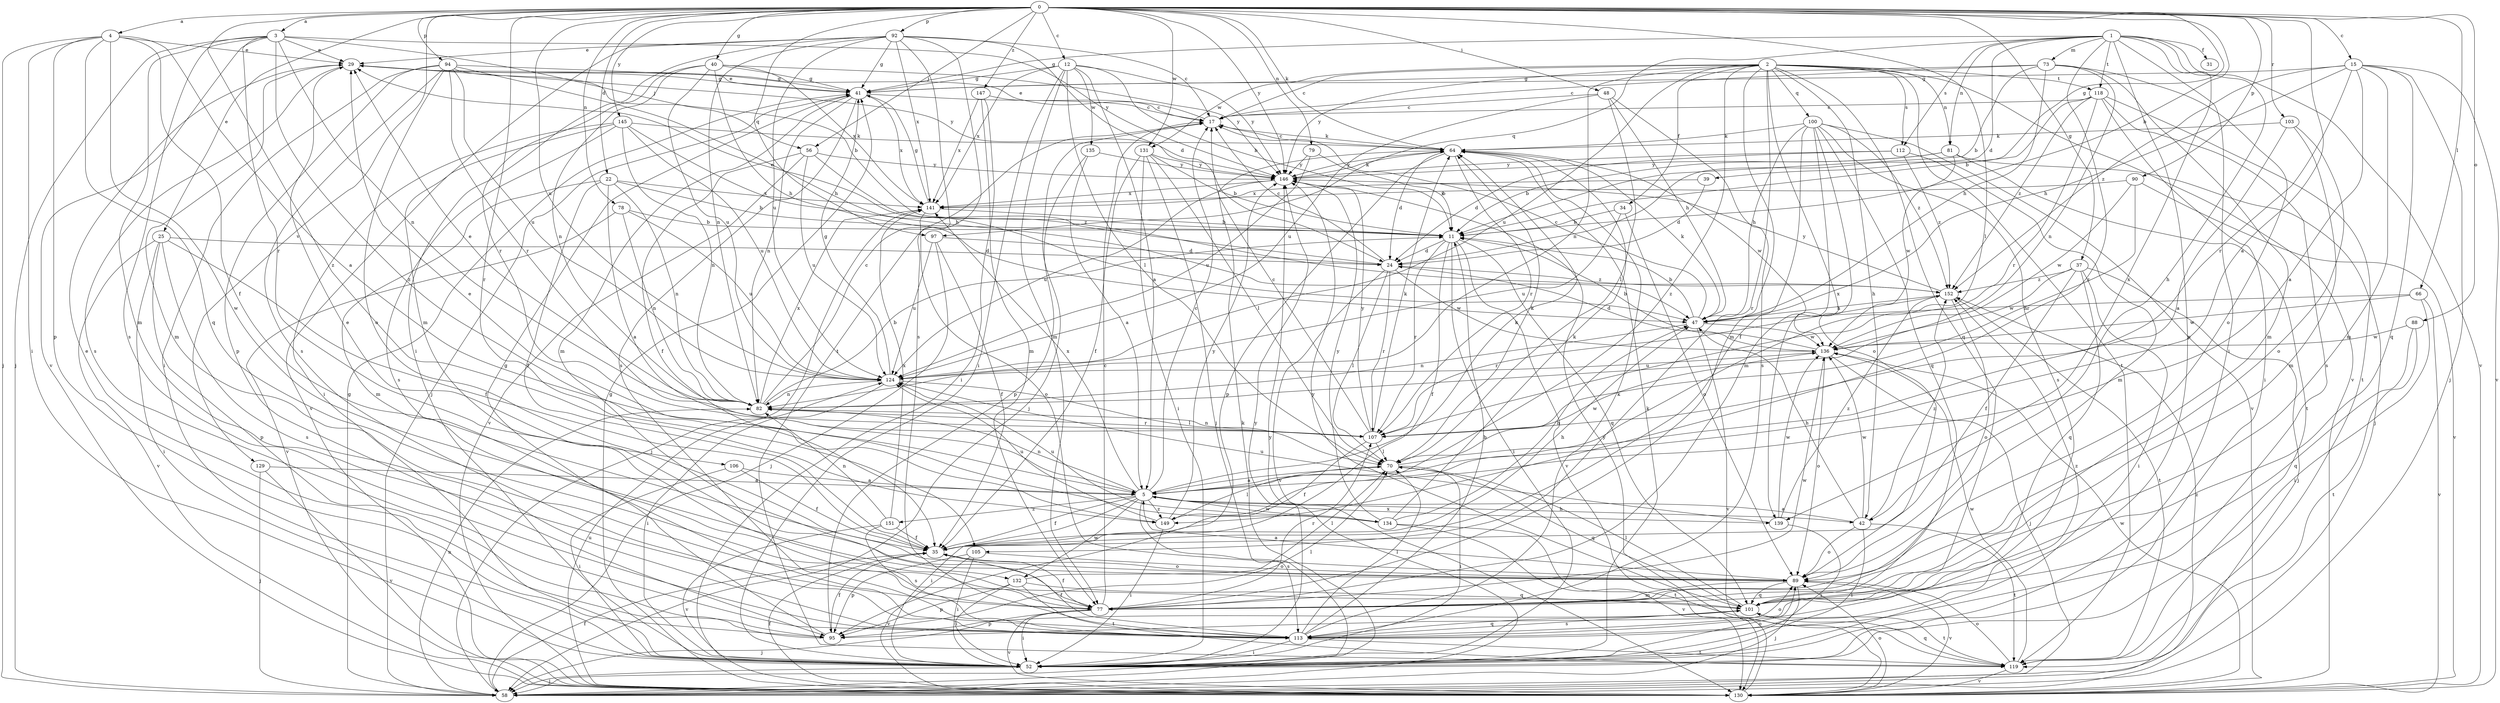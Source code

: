 strict digraph  {
0;
1;
2;
3;
4;
5;
11;
12;
15;
17;
22;
24;
25;
29;
31;
34;
35;
37;
39;
40;
41;
42;
47;
48;
52;
56;
58;
64;
66;
70;
73;
77;
78;
79;
81;
82;
88;
89;
90;
92;
94;
95;
97;
100;
101;
103;
105;
106;
107;
112;
113;
118;
119;
124;
129;
130;
131;
132;
134;
135;
136;
139;
141;
145;
146;
147;
149;
151;
152;
0 -> 3  [label=a];
0 -> 4  [label=a];
0 -> 5  [label=a];
0 -> 11  [label=b];
0 -> 12  [label=c];
0 -> 15  [label=c];
0 -> 22  [label=d];
0 -> 25  [label=e];
0 -> 37  [label=g];
0 -> 39  [label=g];
0 -> 40  [label=g];
0 -> 48  [label=i];
0 -> 56  [label=j];
0 -> 64  [label=k];
0 -> 66  [label=l];
0 -> 70  [label=l];
0 -> 78  [label=n];
0 -> 79  [label=n];
0 -> 88  [label=o];
0 -> 90  [label=p];
0 -> 92  [label=p];
0 -> 94  [label=p];
0 -> 97  [label=q];
0 -> 103  [label=r];
0 -> 105  [label=r];
0 -> 124  [label=u];
0 -> 129  [label=v];
0 -> 131  [label=w];
0 -> 145  [label=y];
0 -> 146  [label=y];
0 -> 147  [label=z];
0 -> 149  [label=z];
1 -> 24  [label=d];
1 -> 31  [label=f];
1 -> 41  [label=g];
1 -> 42  [label=h];
1 -> 52  [label=i];
1 -> 73  [label=m];
1 -> 81  [label=n];
1 -> 95  [label=p];
1 -> 97  [label=q];
1 -> 112  [label=s];
1 -> 118  [label=t];
1 -> 130  [label=v];
1 -> 139  [label=x];
1 -> 149  [label=z];
2 -> 17  [label=c];
2 -> 34  [label=f];
2 -> 42  [label=h];
2 -> 77  [label=m];
2 -> 81  [label=n];
2 -> 82  [label=n];
2 -> 100  [label=q];
2 -> 101  [label=q];
2 -> 105  [label=r];
2 -> 112  [label=s];
2 -> 118  [label=t];
2 -> 119  [label=t];
2 -> 124  [label=u];
2 -> 130  [label=v];
2 -> 131  [label=w];
2 -> 139  [label=x];
2 -> 146  [label=y];
2 -> 149  [label=z];
3 -> 29  [label=e];
3 -> 56  [label=j];
3 -> 58  [label=j];
3 -> 77  [label=m];
3 -> 82  [label=n];
3 -> 106  [label=r];
3 -> 113  [label=s];
3 -> 130  [label=v];
3 -> 146  [label=y];
3 -> 149  [label=z];
4 -> 5  [label=a];
4 -> 29  [label=e];
4 -> 35  [label=f];
4 -> 52  [label=i];
4 -> 58  [label=j];
4 -> 95  [label=p];
4 -> 101  [label=q];
4 -> 132  [label=w];
5 -> 17  [label=c];
5 -> 35  [label=f];
5 -> 42  [label=h];
5 -> 52  [label=i];
5 -> 64  [label=k];
5 -> 82  [label=n];
5 -> 113  [label=s];
5 -> 132  [label=w];
5 -> 134  [label=w];
5 -> 139  [label=x];
5 -> 141  [label=x];
5 -> 149  [label=z];
5 -> 151  [label=z];
11 -> 24  [label=d];
11 -> 35  [label=f];
11 -> 52  [label=i];
11 -> 101  [label=q];
11 -> 107  [label=r];
11 -> 130  [label=v];
12 -> 5  [label=a];
12 -> 11  [label=b];
12 -> 41  [label=g];
12 -> 52  [label=i];
12 -> 70  [label=l];
12 -> 77  [label=m];
12 -> 135  [label=w];
12 -> 141  [label=x];
12 -> 146  [label=y];
15 -> 5  [label=a];
15 -> 41  [label=g];
15 -> 47  [label=h];
15 -> 58  [label=j];
15 -> 77  [label=m];
15 -> 101  [label=q];
15 -> 107  [label=r];
15 -> 130  [label=v];
15 -> 152  [label=z];
17 -> 29  [label=e];
17 -> 58  [label=j];
17 -> 64  [label=k];
22 -> 5  [label=a];
22 -> 11  [label=b];
22 -> 35  [label=f];
22 -> 77  [label=m];
22 -> 82  [label=n];
22 -> 141  [label=x];
24 -> 17  [label=c];
24 -> 29  [label=e];
24 -> 70  [label=l];
24 -> 107  [label=r];
24 -> 130  [label=v];
24 -> 136  [label=w];
24 -> 152  [label=z];
25 -> 24  [label=d];
25 -> 35  [label=f];
25 -> 52  [label=i];
25 -> 95  [label=p];
25 -> 113  [label=s];
25 -> 130  [label=v];
29 -> 41  [label=g];
29 -> 77  [label=m];
29 -> 113  [label=s];
29 -> 146  [label=y];
34 -> 11  [label=b];
34 -> 89  [label=o];
34 -> 124  [label=u];
35 -> 47  [label=h];
35 -> 89  [label=o];
37 -> 35  [label=f];
37 -> 52  [label=i];
37 -> 58  [label=j];
37 -> 101  [label=q];
37 -> 136  [label=w];
37 -> 152  [label=z];
39 -> 24  [label=d];
39 -> 141  [label=x];
40 -> 41  [label=g];
40 -> 47  [label=h];
40 -> 82  [label=n];
40 -> 107  [label=r];
40 -> 124  [label=u];
40 -> 141  [label=x];
40 -> 146  [label=y];
41 -> 17  [label=c];
41 -> 29  [label=e];
41 -> 58  [label=j];
41 -> 77  [label=m];
41 -> 82  [label=n];
41 -> 113  [label=s];
41 -> 141  [label=x];
42 -> 5  [label=a];
42 -> 47  [label=h];
42 -> 52  [label=i];
42 -> 89  [label=o];
42 -> 119  [label=t];
42 -> 136  [label=w];
42 -> 152  [label=z];
47 -> 11  [label=b];
47 -> 17  [label=c];
47 -> 64  [label=k];
47 -> 82  [label=n];
47 -> 130  [label=v];
47 -> 136  [label=w];
48 -> 17  [label=c];
48 -> 47  [label=h];
48 -> 70  [label=l];
48 -> 113  [label=s];
48 -> 124  [label=u];
52 -> 58  [label=j];
52 -> 64  [label=k];
52 -> 89  [label=o];
52 -> 146  [label=y];
56 -> 35  [label=f];
56 -> 124  [label=u];
56 -> 130  [label=v];
56 -> 146  [label=y];
56 -> 152  [label=z];
58 -> 35  [label=f];
58 -> 41  [label=g];
58 -> 64  [label=k];
58 -> 82  [label=n];
58 -> 146  [label=y];
58 -> 152  [label=z];
64 -> 17  [label=c];
64 -> 24  [label=d];
64 -> 95  [label=p];
64 -> 107  [label=r];
64 -> 136  [label=w];
64 -> 146  [label=y];
66 -> 47  [label=h];
66 -> 52  [label=i];
66 -> 130  [label=v];
66 -> 136  [label=w];
70 -> 5  [label=a];
70 -> 52  [label=i];
70 -> 64  [label=k];
70 -> 101  [label=q];
70 -> 136  [label=w];
73 -> 11  [label=b];
73 -> 17  [label=c];
73 -> 41  [label=g];
73 -> 47  [label=h];
73 -> 77  [label=m];
73 -> 82  [label=n];
73 -> 89  [label=o];
77 -> 17  [label=c];
77 -> 35  [label=f];
77 -> 52  [label=i];
77 -> 58  [label=j];
77 -> 107  [label=r];
77 -> 130  [label=v];
77 -> 136  [label=w];
78 -> 11  [label=b];
78 -> 82  [label=n];
78 -> 124  [label=u];
78 -> 130  [label=v];
79 -> 11  [label=b];
79 -> 124  [label=u];
79 -> 146  [label=y];
81 -> 11  [label=b];
81 -> 58  [label=j];
81 -> 119  [label=t];
81 -> 136  [label=w];
81 -> 146  [label=y];
82 -> 11  [label=b];
82 -> 17  [label=c];
82 -> 29  [label=e];
82 -> 107  [label=r];
82 -> 141  [label=x];
88 -> 101  [label=q];
88 -> 119  [label=t];
88 -> 136  [label=w];
89 -> 5  [label=a];
89 -> 29  [label=e];
89 -> 58  [label=j];
89 -> 77  [label=m];
89 -> 101  [label=q];
89 -> 130  [label=v];
90 -> 107  [label=r];
90 -> 130  [label=v];
90 -> 136  [label=w];
90 -> 141  [label=x];
92 -> 17  [label=c];
92 -> 24  [label=d];
92 -> 29  [label=e];
92 -> 41  [label=g];
92 -> 52  [label=i];
92 -> 77  [label=m];
92 -> 82  [label=n];
92 -> 113  [label=s];
92 -> 119  [label=t];
92 -> 124  [label=u];
92 -> 141  [label=x];
94 -> 11  [label=b];
94 -> 41  [label=g];
94 -> 47  [label=h];
94 -> 52  [label=i];
94 -> 89  [label=o];
94 -> 95  [label=p];
94 -> 107  [label=r];
94 -> 113  [label=s];
94 -> 124  [label=u];
95 -> 29  [label=e];
95 -> 35  [label=f];
95 -> 41  [label=g];
95 -> 70  [label=l];
97 -> 24  [label=d];
97 -> 35  [label=f];
97 -> 58  [label=j];
97 -> 124  [label=u];
100 -> 35  [label=f];
100 -> 47  [label=h];
100 -> 64  [label=k];
100 -> 77  [label=m];
100 -> 89  [label=o];
100 -> 101  [label=q];
100 -> 113  [label=s];
100 -> 130  [label=v];
100 -> 152  [label=z];
101 -> 70  [label=l];
101 -> 95  [label=p];
101 -> 113  [label=s];
101 -> 119  [label=t];
101 -> 146  [label=y];
103 -> 5  [label=a];
103 -> 64  [label=k];
103 -> 77  [label=m];
103 -> 89  [label=o];
105 -> 52  [label=i];
105 -> 89  [label=o];
105 -> 95  [label=p];
105 -> 130  [label=v];
106 -> 5  [label=a];
106 -> 35  [label=f];
106 -> 52  [label=i];
107 -> 17  [label=c];
107 -> 35  [label=f];
107 -> 64  [label=k];
107 -> 70  [label=l];
107 -> 82  [label=n];
107 -> 146  [label=y];
112 -> 24  [label=d];
112 -> 77  [label=m];
112 -> 146  [label=y];
112 -> 152  [label=z];
113 -> 11  [label=b];
113 -> 35  [label=f];
113 -> 52  [label=i];
113 -> 64  [label=k];
113 -> 70  [label=l];
113 -> 89  [label=o];
113 -> 101  [label=q];
113 -> 119  [label=t];
113 -> 152  [label=z];
118 -> 11  [label=b];
118 -> 17  [label=c];
118 -> 52  [label=i];
118 -> 107  [label=r];
118 -> 113  [label=s];
118 -> 119  [label=t];
118 -> 152  [label=z];
119 -> 89  [label=o];
119 -> 101  [label=q];
119 -> 130  [label=v];
119 -> 136  [label=w];
124 -> 41  [label=g];
124 -> 52  [label=i];
124 -> 70  [label=l];
124 -> 82  [label=n];
129 -> 5  [label=a];
129 -> 58  [label=j];
129 -> 130  [label=v];
130 -> 35  [label=f];
130 -> 41  [label=g];
130 -> 89  [label=o];
130 -> 124  [label=u];
130 -> 136  [label=w];
130 -> 146  [label=y];
131 -> 11  [label=b];
131 -> 35  [label=f];
131 -> 52  [label=i];
131 -> 58  [label=j];
131 -> 70  [label=l];
131 -> 146  [label=y];
132 -> 52  [label=i];
132 -> 70  [label=l];
132 -> 95  [label=p];
132 -> 101  [label=q];
132 -> 119  [label=t];
134 -> 29  [label=e];
134 -> 47  [label=h];
134 -> 64  [label=k];
134 -> 119  [label=t];
134 -> 124  [label=u];
134 -> 130  [label=v];
134 -> 146  [label=y];
135 -> 5  [label=a];
135 -> 95  [label=p];
135 -> 146  [label=y];
136 -> 11  [label=b];
136 -> 24  [label=d];
136 -> 58  [label=j];
136 -> 89  [label=o];
136 -> 124  [label=u];
139 -> 52  [label=i];
139 -> 124  [label=u];
139 -> 136  [label=w];
139 -> 152  [label=z];
141 -> 11  [label=b];
141 -> 41  [label=g];
141 -> 58  [label=j];
141 -> 89  [label=o];
145 -> 47  [label=h];
145 -> 52  [label=i];
145 -> 64  [label=k];
145 -> 82  [label=n];
145 -> 113  [label=s];
145 -> 124  [label=u];
145 -> 130  [label=v];
146 -> 64  [label=k];
146 -> 124  [label=u];
146 -> 141  [label=x];
147 -> 17  [label=c];
147 -> 52  [label=i];
147 -> 77  [label=m];
147 -> 141  [label=x];
149 -> 52  [label=i];
149 -> 70  [label=l];
149 -> 124  [label=u];
149 -> 146  [label=y];
151 -> 35  [label=f];
151 -> 82  [label=n];
151 -> 113  [label=s];
151 -> 130  [label=v];
151 -> 141  [label=x];
152 -> 47  [label=h];
152 -> 89  [label=o];
152 -> 107  [label=r];
152 -> 119  [label=t];
152 -> 146  [label=y];
}
